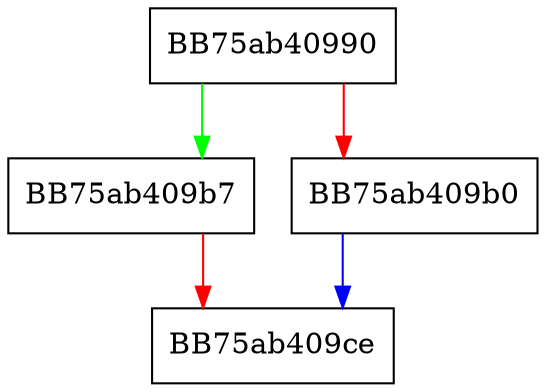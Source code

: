 digraph GetFileHeader {
  node [shape="box"];
  graph [splines=ortho];
  BB75ab40990 -> BB75ab409b7 [color="green"];
  BB75ab40990 -> BB75ab409b0 [color="red"];
  BB75ab409b0 -> BB75ab409ce [color="blue"];
  BB75ab409b7 -> BB75ab409ce [color="red"];
}